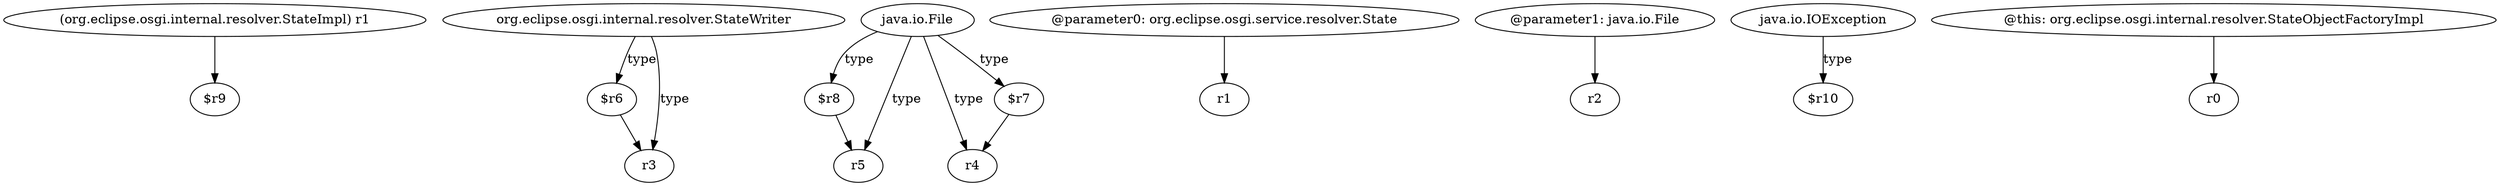 digraph g {
0[label="(org.eclipse.osgi.internal.resolver.StateImpl) r1"]
1[label="$r9"]
0->1[label=""]
2[label="$r6"]
3[label="r3"]
2->3[label=""]
4[label="$r8"]
5[label="r5"]
4->5[label=""]
6[label="@parameter0: org.eclipse.osgi.service.resolver.State"]
7[label="r1"]
6->7[label=""]
8[label="java.io.File"]
8->5[label="type"]
9[label="@parameter1: java.io.File"]
10[label="r2"]
9->10[label=""]
11[label="org.eclipse.osgi.internal.resolver.StateWriter"]
11->2[label="type"]
12[label="r4"]
8->12[label="type"]
11->3[label="type"]
13[label="$r7"]
8->13[label="type"]
14[label="java.io.IOException"]
15[label="$r10"]
14->15[label="type"]
13->12[label=""]
16[label="@this: org.eclipse.osgi.internal.resolver.StateObjectFactoryImpl"]
17[label="r0"]
16->17[label=""]
8->4[label="type"]
}
